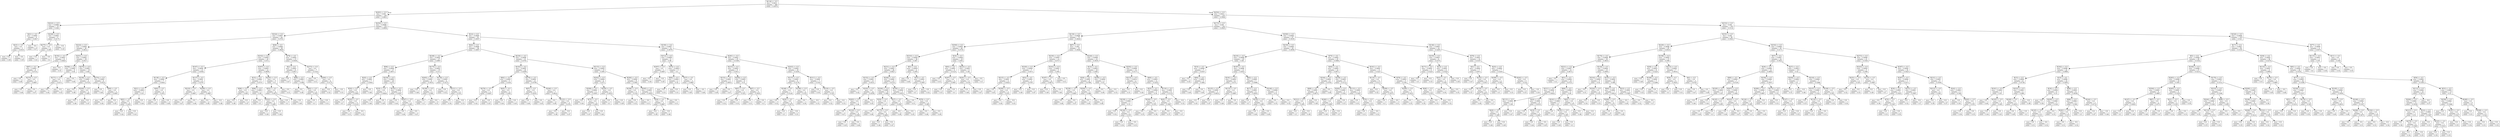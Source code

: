 digraph Tree {
node [shape=box] ;
0 [label="X[118] <= 0.5\nmse = 0.0011\nsamples = 500\nvalue = 0.4974"] ;
1 [label="X[293] <= 0.5\nmse = 0.001\nsamples = 165\nvalue = 0.4831"] ;
0 -> 1 [labeldistance=2.5, labelangle=45, headlabel="True"] ;
2 [label="X[323] <= 0.5\nmse = 0.0006\nsamples = 10\nvalue = 0.444"] ;
1 -> 2 ;
3 [label="X[41] <= 0.5\nmse = 0.0001\nsamples = 6\nvalue = 0.4617"] ;
2 -> 3 ;
4 [label="X[23] <= 0.5\nmse = 0.0\nsamples = 3\nvalue = 0.4533"] ;
3 -> 4 ;
5 [label="mse = 0.0\nsamples = 1\nvalue = 0.46"] ;
4 -> 5 ;
6 [label="mse = -0.0\nsamples = 2\nvalue = 0.45"] ;
4 -> 6 ;
7 [label="mse = -0.0\nsamples = 3\nvalue = 0.47"] ;
3 -> 7 ;
8 [label="X[328] <= 0.5\nmse = 0.0002\nsamples = 4\nvalue = 0.4175"] ;
2 -> 8 ;
9 [label="X[275] <= 0.5\nmse = 0.0\nsamples = 2\nvalue = 0.405"] ;
8 -> 9 ;
10 [label="mse = 0.0\nsamples = 1\nvalue = 0.41"] ;
9 -> 10 ;
11 [label="mse = -0.0\nsamples = 1\nvalue = 0.4"] ;
9 -> 11 ;
12 [label="mse = -0.0\nsamples = 2\nvalue = 0.43"] ;
8 -> 12 ;
13 [label="X[254] <= 0.5\nmse = 0.0009\nsamples = 155\nvalue = 0.4856"] ;
1 -> 13 ;
14 [label="X[324] <= 0.5\nmse = 0.0007\nsamples = 64\nvalue = 0.4741"] ;
13 -> 14 ;
15 [label="X[224] <= 0.5\nmse = 0.0004\nsamples = 26\nvalue = 0.4612"] ;
14 -> 15 ;
16 [label="X[192] <= 0.5\nmse = 0.0003\nsamples = 8\nvalue = 0.4825"] ;
15 -> 16 ;
17 [label="X[87] <= 0.5\nmse = 0.0001\nsamples = 6\nvalue = 0.4733"] ;
16 -> 17 ;
18 [label="mse = 0.0\nsamples = 3\nvalue = 0.48"] ;
17 -> 18 ;
19 [label="X[274] <= 0.5\nmse = 0.0\nsamples = 3\nvalue = 0.4667"] ;
17 -> 19 ;
20 [label="mse = 0.0\nsamples = 1\nvalue = 0.46"] ;
19 -> 20 ;
21 [label="mse = 0.0\nsamples = 2\nvalue = 0.47"] ;
19 -> 21 ;
22 [label="mse = 0.0\nsamples = 2\nvalue = 0.51"] ;
16 -> 22 ;
23 [label="X[251] <= 0.5\nmse = 0.0002\nsamples = 18\nvalue = 0.4517"] ;
15 -> 23 ;
24 [label="X[308] <= 0.5\nmse = 0.0001\nsamples = 8\nvalue = 0.44"] ;
23 -> 24 ;
25 [label="X[171] <= 0.5\nmse = 0.0\nsamples = 7\nvalue = 0.4371"] ;
24 -> 25 ;
26 [label="mse = 0.0\nsamples = 5\nvalue = 0.44"] ;
25 -> 26 ;
27 [label="mse = -0.0\nsamples = 2\nvalue = 0.43"] ;
25 -> 27 ;
28 [label="mse = 0.0\nsamples = 1\nvalue = 0.46"] ;
24 -> 28 ;
29 [label="X[276] <= 0.5\nmse = 0.0001\nsamples = 10\nvalue = 0.461"] ;
23 -> 29 ;
30 [label="X[238] <= 0.5\nmse = 0.0001\nsamples = 4\nvalue = 0.4725"] ;
29 -> 30 ;
31 [label="mse = 0.0\nsamples = 2\nvalue = 0.48"] ;
30 -> 31 ;
32 [label="X[244] <= 0.5\nmse = 0.0\nsamples = 2\nvalue = 0.465"] ;
30 -> 32 ;
33 [label="mse = 0.0\nsamples = 1\nvalue = 0.46"] ;
32 -> 33 ;
34 [label="mse = 0.0\nsamples = 1\nvalue = 0.47"] ;
32 -> 34 ;
35 [label="X[274] <= 0.5\nmse = 0.0001\nsamples = 6\nvalue = 0.4533"] ;
29 -> 35 ;
36 [label="mse = 0.0\nsamples = 3\nvalue = 0.46"] ;
35 -> 36 ;
37 [label="X[90] <= 0.5\nmse = 0.0\nsamples = 3\nvalue = 0.4467"] ;
35 -> 37 ;
38 [label="mse = 0.0\nsamples = 1\nvalue = 0.44"] ;
37 -> 38 ;
39 [label="mse = -0.0\nsamples = 2\nvalue = 0.45"] ;
37 -> 39 ;
40 [label="X[48] <= 0.5\nmse = 0.0006\nsamples = 38\nvalue = 0.4829"] ;
14 -> 40 ;
41 [label="X[102] <= 0.5\nmse = 0.0005\nsamples = 25\nvalue = 0.472"] ;
40 -> 41 ;
42 [label="X[167] <= 0.5\nmse = 0.0004\nsamples = 13\nvalue = 0.4592"] ;
41 -> 42 ;
43 [label="X[138] <= 0.5\nmse = 0.0002\nsamples = 7\nvalue = 0.4443"] ;
42 -> 43 ;
44 [label="X[21] <= 0.5\nmse = 0.0001\nsamples = 3\nvalue = 0.43"] ;
43 -> 44 ;
45 [label="X[83] <= 0.5\nmse = 0.0\nsamples = 2\nvalue = 0.425"] ;
44 -> 45 ;
46 [label="mse = 0.0\nsamples = 1\nvalue = 0.42"] ;
45 -> 46 ;
47 [label="mse = 0.0\nsamples = 1\nvalue = 0.43"] ;
45 -> 47 ;
48 [label="mse = 0.0\nsamples = 1\nvalue = 0.44"] ;
44 -> 48 ;
49 [label="X[95] <= 0.5\nmse = 0.0\nsamples = 4\nvalue = 0.455"] ;
43 -> 49 ;
50 [label="mse = 0.0\nsamples = 2\nvalue = 0.45"] ;
49 -> 50 ;
51 [label="mse = 0.0\nsamples = 2\nvalue = 0.46"] ;
49 -> 51 ;
52 [label="X[137] <= 0.5\nmse = 0.0001\nsamples = 6\nvalue = 0.4767"] ;
42 -> 52 ;
53 [label="X[219] <= 0.5\nmse = 0.0\nsamples = 3\nvalue = 0.4667"] ;
52 -> 53 ;
54 [label="mse = 0.0\nsamples = 2\nvalue = 0.47"] ;
53 -> 54 ;
55 [label="mse = 0.0\nsamples = 1\nvalue = 0.46"] ;
53 -> 55 ;
56 [label="X[290] <= 0.5\nmse = 0.0\nsamples = 3\nvalue = 0.4867"] ;
52 -> 56 ;
57 [label="mse = 0.0\nsamples = 2\nvalue = 0.49"] ;
56 -> 57 ;
58 [label="mse = -0.0\nsamples = 1\nvalue = 0.48"] ;
56 -> 58 ;
59 [label="X[307] <= 0.5\nmse = 0.0003\nsamples = 12\nvalue = 0.4858"] ;
41 -> 59 ;
60 [label="X[33] <= 0.5\nmse = 0.0002\nsamples = 7\nvalue = 0.4757"] ;
59 -> 60 ;
61 [label="X[96] <= 0.5\nmse = 0.0\nsamples = 4\nvalue = 0.465"] ;
60 -> 61 ;
62 [label="mse = 0.0\nsamples = 2\nvalue = 0.46"] ;
61 -> 62 ;
63 [label="mse = 0.0\nsamples = 2\nvalue = 0.47"] ;
61 -> 63 ;
64 [label="X[96] <= 0.5\nmse = 0.0001\nsamples = 3\nvalue = 0.49"] ;
60 -> 64 ;
65 [label="mse = 0.0\nsamples = 1\nvalue = 0.5"] ;
64 -> 65 ;
66 [label="X[322] <= 0.5\nmse = 0.0\nsamples = 2\nvalue = 0.485"] ;
64 -> 66 ;
67 [label="mse = 0.0\nsamples = 1\nvalue = 0.49"] ;
66 -> 67 ;
68 [label="mse = 0.0\nsamples = 1\nvalue = 0.48"] ;
66 -> 68 ;
69 [label="X[245] <= 0.5\nmse = 0.0\nsamples = 5\nvalue = 0.5"] ;
59 -> 69 ;
70 [label="X[52] <= 0.5\nmse = 0.0\nsamples = 4\nvalue = 0.4975"] ;
69 -> 70 ;
71 [label="mse = 0.0\nsamples = 3\nvalue = 0.5"] ;
70 -> 71 ;
72 [label="mse = 0.0\nsamples = 1\nvalue = 0.49"] ;
70 -> 72 ;
73 [label="mse = 0.0\nsamples = 1\nvalue = 0.51"] ;
69 -> 73 ;
74 [label="X[78] <= 0.5\nmse = 0.0002\nsamples = 13\nvalue = 0.5038"] ;
40 -> 74 ;
75 [label="X[2] <= 0.5\nmse = 0.0001\nsamples = 6\nvalue = 0.4917"] ;
74 -> 75 ;
76 [label="mse = 0.0\nsamples = 1\nvalue = 0.47"] ;
75 -> 76 ;
77 [label="X[88] <= 0.5\nmse = 0.0001\nsamples = 5\nvalue = 0.496"] ;
75 -> 77 ;
78 [label="mse = 0.0\nsamples = 3\nvalue = 0.49"] ;
77 -> 78 ;
79 [label="X[82] <= 0.5\nmse = 0.0\nsamples = 2\nvalue = 0.505"] ;
77 -> 79 ;
80 [label="mse = 0.0\nsamples = 1\nvalue = 0.5"] ;
79 -> 80 ;
81 [label="mse = 0.0\nsamples = 1\nvalue = 0.51"] ;
79 -> 81 ;
82 [label="X[273] <= 0.5\nmse = 0.0\nsamples = 7\nvalue = 0.5143"] ;
74 -> 82 ;
83 [label="mse = 0.0\nsamples = 3\nvalue = 0.51"] ;
82 -> 83 ;
84 [label="X[284] <= 0.5\nmse = 0.0\nsamples = 4\nvalue = 0.5175"] ;
82 -> 84 ;
85 [label="mse = -0.0\nsamples = 3\nvalue = 0.52"] ;
84 -> 85 ;
86 [label="mse = -0.0\nsamples = 1\nvalue = 0.51"] ;
84 -> 86 ;
87 [label="X[14] <= 0.5\nmse = 0.0009\nsamples = 91\nvalue = 0.4937"] ;
13 -> 87 ;
88 [label="X[42] <= 0.5\nmse = 0.0008\nsamples = 58\nvalue = 0.4857"] ;
87 -> 88 ;
89 [label="X[248] <= 0.5\nmse = 0.0005\nsamples = 27\nvalue = 0.4967"] ;
88 -> 89 ;
90 [label="X[96] <= 0.5\nmse = 0.0004\nsamples = 17\nvalue = 0.4871"] ;
89 -> 90 ;
91 [label="X[20] <= 0.5\nmse = 0.0001\nsamples = 7\nvalue = 0.5043"] ;
90 -> 91 ;
92 [label="X[54] <= 0.5\nmse = 0.0\nsamples = 6\nvalue = 0.5083"] ;
91 -> 92 ;
93 [label="mse = 0.0\nsamples = 2\nvalue = 0.5"] ;
92 -> 93 ;
94 [label="X[243] <= 0.5\nmse = 0.0\nsamples = 4\nvalue = 0.5125"] ;
92 -> 94 ;
95 [label="mse = 0.0\nsamples = 3\nvalue = 0.51"] ;
94 -> 95 ;
96 [label="mse = -0.0\nsamples = 1\nvalue = 0.52"] ;
94 -> 96 ;
97 [label="mse = -0.0\nsamples = 1\nvalue = 0.48"] ;
91 -> 97 ;
98 [label="X[239] <= 0.5\nmse = 0.0002\nsamples = 10\nvalue = 0.475"] ;
90 -> 98 ;
99 [label="X[19] <= 0.5\nmse = 0.0\nsamples = 7\nvalue = 0.4829"] ;
98 -> 99 ;
100 [label="mse = 0.0\nsamples = 5\nvalue = 0.48"] ;
99 -> 100 ;
101 [label="mse = -0.0\nsamples = 2\nvalue = 0.49"] ;
99 -> 101 ;
102 [label="X[143] <= 0.5\nmse = 0.0002\nsamples = 3\nvalue = 0.4567"] ;
98 -> 102 ;
103 [label="mse = 0.0\nsamples = 1\nvalue = 0.44"] ;
102 -> 103 ;
104 [label="X[267] <= 0.5\nmse = 0.0\nsamples = 2\nvalue = 0.465"] ;
102 -> 104 ;
105 [label="mse = 0.0\nsamples = 1\nvalue = 0.46"] ;
104 -> 105 ;
106 [label="mse = 0.0\nsamples = 1\nvalue = 0.47"] ;
104 -> 106 ;
107 [label="X[175] <= 0.5\nmse = 0.0002\nsamples = 10\nvalue = 0.513"] ;
89 -> 107 ;
108 [label="X[265] <= 0.5\nmse = 0.0001\nsamples = 6\nvalue = 0.5033"] ;
107 -> 108 ;
109 [label="mse = 0.0\nsamples = 1\nvalue = 0.48"] ;
108 -> 109 ;
110 [label="X[199] <= 0.5\nmse = 0.0\nsamples = 5\nvalue = 0.508"] ;
108 -> 110 ;
111 [label="mse = 0.0\nsamples = 1\nvalue = 0.5"] ;
110 -> 111 ;
112 [label="mse = 0.0\nsamples = 4\nvalue = 0.51"] ;
110 -> 112 ;
113 [label="X[138] <= 0.5\nmse = 0.0001\nsamples = 4\nvalue = 0.5275"] ;
107 -> 113 ;
114 [label="mse = 0.0\nsamples = 2\nvalue = 0.52"] ;
113 -> 114 ;
115 [label="X[311] <= 0.5\nmse = 0.0\nsamples = 2\nvalue = 0.535"] ;
113 -> 115 ;
116 [label="mse = 0.0\nsamples = 1\nvalue = 0.54"] ;
115 -> 116 ;
117 [label="mse = -0.0\nsamples = 1\nvalue = 0.53"] ;
115 -> 117 ;
118 [label="X[230] <= 0.5\nmse = 0.0008\nsamples = 31\nvalue = 0.4761"] ;
88 -> 118 ;
119 [label="X[163] <= 0.5\nmse = 0.0005\nsamples = 16\nvalue = 0.4594"] ;
118 -> 119 ;
120 [label="X[82] <= 0.5\nmse = 0.0001\nsamples = 5\nvalue = 0.434"] ;
119 -> 120 ;
121 [label="X[276] <= 0.5\nmse = 0.0\nsamples = 3\nvalue = 0.4267"] ;
120 -> 121 ;
122 [label="mse = 0.0\nsamples = 1\nvalue = 0.42"] ;
121 -> 122 ;
123 [label="mse = -0.0\nsamples = 2\nvalue = 0.43"] ;
121 -> 123 ;
124 [label="X[45] <= 0.5\nmse = 0.0\nsamples = 2\nvalue = 0.445"] ;
120 -> 124 ;
125 [label="mse = 0.0\nsamples = 1\nvalue = 0.44"] ;
124 -> 125 ;
126 [label="mse = 0.0\nsamples = 1\nvalue = 0.45"] ;
124 -> 126 ;
127 [label="X[279] <= 0.5\nmse = 0.0002\nsamples = 11\nvalue = 0.4709"] ;
119 -> 127 ;
128 [label="X[97] <= 0.5\nmse = 0.0\nsamples = 4\nvalue = 0.4525"] ;
127 -> 128 ;
129 [label="mse = 0.0\nsamples = 1\nvalue = 0.46"] ;
128 -> 129 ;
130 [label="mse = 0.0\nsamples = 3\nvalue = 0.45"] ;
128 -> 130 ;
131 [label="X[246] <= 0.5\nmse = 0.0\nsamples = 7\nvalue = 0.4814"] ;
127 -> 131 ;
132 [label="mse = 0.0\nsamples = 2\nvalue = 0.49"] ;
131 -> 132 ;
133 [label="X[123] <= 0.5\nmse = 0.0\nsamples = 5\nvalue = 0.478"] ;
131 -> 133 ;
134 [label="mse = 0.0\nsamples = 4\nvalue = 0.48"] ;
133 -> 134 ;
135 [label="mse = -0.0\nsamples = 1\nvalue = 0.47"] ;
133 -> 135 ;
136 [label="X[115] <= 0.5\nmse = 0.0005\nsamples = 15\nvalue = 0.494"] ;
118 -> 136 ;
137 [label="X[202] <= 0.5\nmse = 0.0004\nsamples = 6\nvalue = 0.475"] ;
136 -> 137 ;
138 [label="X[309] <= 0.5\nmse = 0.0002\nsamples = 3\nvalue = 0.4567"] ;
137 -> 138 ;
139 [label="mse = 0.0\nsamples = 1\nvalue = 0.44"] ;
138 -> 139 ;
140 [label="X[75] <= 0.5\nmse = 0.0\nsamples = 2\nvalue = 0.465"] ;
138 -> 140 ;
141 [label="mse = 0.0\nsamples = 1\nvalue = 0.47"] ;
140 -> 141 ;
142 [label="mse = 0.0\nsamples = 1\nvalue = 0.46"] ;
140 -> 142 ;
143 [label="X[229] <= 0.5\nmse = 0.0\nsamples = 3\nvalue = 0.4933"] ;
137 -> 143 ;
144 [label="mse = 0.0\nsamples = 1\nvalue = 0.5"] ;
143 -> 144 ;
145 [label="mse = 0.0\nsamples = 2\nvalue = 0.49"] ;
143 -> 145 ;
146 [label="X[284] <= 0.5\nmse = 0.0002\nsamples = 9\nvalue = 0.5067"] ;
136 -> 146 ;
147 [label="X[196] <= 0.5\nmse = 0.0\nsamples = 5\nvalue = 0.518"] ;
146 -> 147 ;
148 [label="mse = 0.0\nsamples = 4\nvalue = 0.52"] ;
147 -> 148 ;
149 [label="mse = -0.0\nsamples = 1\nvalue = 0.51"] ;
147 -> 149 ;
150 [label="X[265] <= 0.5\nmse = 0.0001\nsamples = 4\nvalue = 0.4925"] ;
146 -> 150 ;
151 [label="X[36] <= 0.5\nmse = 0.0\nsamples = 3\nvalue = 0.4867"] ;
150 -> 151 ;
152 [label="mse = 0.0\nsamples = 2\nvalue = 0.49"] ;
151 -> 152 ;
153 [label="mse = -0.0\nsamples = 1\nvalue = 0.48"] ;
151 -> 153 ;
154 [label="mse = 0.0\nsamples = 1\nvalue = 0.51"] ;
150 -> 154 ;
155 [label="X[100] <= 0.5\nmse = 0.0007\nsamples = 33\nvalue = 0.5079"] ;
87 -> 155 ;
156 [label="X[312] <= 0.5\nmse = 0.0009\nsamples = 8\nvalue = 0.48"] ;
155 -> 156 ;
157 [label="X[307] <= 0.5\nmse = 0.0\nsamples = 3\nvalue = 0.4467"] ;
156 -> 157 ;
158 [label="mse = 0.0\nsamples = 1\nvalue = 0.44"] ;
157 -> 158 ;
159 [label="mse = -0.0\nsamples = 2\nvalue = 0.45"] ;
157 -> 159 ;
160 [label="X[74] <= 0.5\nmse = 0.0003\nsamples = 5\nvalue = 0.5"] ;
156 -> 160 ;
161 [label="X[84] <= 0.5\nmse = 0.0001\nsamples = 2\nvalue = 0.52"] ;
160 -> 161 ;
162 [label="mse = 0.0\nsamples = 1\nvalue = 0.53"] ;
161 -> 162 ;
163 [label="mse = 0.0\nsamples = 1\nvalue = 0.51"] ;
161 -> 163 ;
164 [label="X[37] <= 0.5\nmse = 0.0\nsamples = 3\nvalue = 0.4867"] ;
160 -> 164 ;
165 [label="mse = 0.0\nsamples = 2\nvalue = 0.49"] ;
164 -> 165 ;
166 [label="mse = -0.0\nsamples = 1\nvalue = 0.48"] ;
164 -> 166 ;
167 [label="X[281] <= 0.5\nmse = 0.0003\nsamples = 25\nvalue = 0.5168"] ;
155 -> 167 ;
168 [label="X[215] <= 0.5\nmse = 0.0003\nsamples = 9\nvalue = 0.5011"] ;
167 -> 168 ;
169 [label="X[153] <= 0.5\nmse = 0.0001\nsamples = 3\nvalue = 0.4833"] ;
168 -> 169 ;
170 [label="mse = 0.0\nsamples = 2\nvalue = 0.49"] ;
169 -> 170 ;
171 [label="mse = 0.0\nsamples = 1\nvalue = 0.47"] ;
169 -> 171 ;
172 [label="X[244] <= 0.5\nmse = 0.0001\nsamples = 6\nvalue = 0.51"] ;
168 -> 172 ;
173 [label="X[87] <= 0.5\nmse = 0.0\nsamples = 2\nvalue = 0.525"] ;
172 -> 173 ;
174 [label="mse = 0.0\nsamples = 1\nvalue = 0.52"] ;
173 -> 174 ;
175 [label="mse = 0.0\nsamples = 1\nvalue = 0.53"] ;
173 -> 175 ;
176 [label="X[87] <= 0.5\nmse = 0.0\nsamples = 4\nvalue = 0.5025"] ;
172 -> 176 ;
177 [label="mse = 0.0\nsamples = 1\nvalue = 0.51"] ;
176 -> 177 ;
178 [label="mse = 0.0\nsamples = 3\nvalue = 0.5"] ;
176 -> 178 ;
179 [label="X[243] <= 0.5\nmse = 0.0002\nsamples = 16\nvalue = 0.5256"] ;
167 -> 179 ;
180 [label="X[137] <= 0.5\nmse = 0.0001\nsamples = 9\nvalue = 0.5178"] ;
179 -> 180 ;
181 [label="X[168] <= 0.5\nmse = 0.0\nsamples = 7\nvalue = 0.5129"] ;
180 -> 181 ;
182 [label="mse = 0.0\nsamples = 3\nvalue = 0.52"] ;
181 -> 182 ;
183 [label="X[29] <= 0.5\nmse = 0.0\nsamples = 4\nvalue = 0.5075"] ;
181 -> 183 ;
184 [label="mse = 0.0\nsamples = 1\nvalue = 0.5"] ;
183 -> 184 ;
185 [label="mse = -0.0\nsamples = 3\nvalue = 0.51"] ;
183 -> 185 ;
186 [label="X[108] <= 0.5\nmse = 0.0\nsamples = 2\nvalue = 0.535"] ;
180 -> 186 ;
187 [label="mse = 0.0\nsamples = 1\nvalue = 0.54"] ;
186 -> 187 ;
188 [label="mse = -0.0\nsamples = 1\nvalue = 0.53"] ;
186 -> 188 ;
189 [label="X[311] <= 0.5\nmse = 0.0001\nsamples = 7\nvalue = 0.5357"] ;
179 -> 189 ;
190 [label="mse = 0.0\nsamples = 5\nvalue = 0.54"] ;
189 -> 190 ;
191 [label="X[319] <= 0.5\nmse = 0.0\nsamples = 2\nvalue = 0.525"] ;
189 -> 191 ;
192 [label="mse = 0.0\nsamples = 1\nvalue = 0.52"] ;
191 -> 192 ;
193 [label="mse = 0.0\nsamples = 1\nvalue = 0.53"] ;
191 -> 193 ;
194 [label="X[254] <= 0.5\nmse = 0.0011\nsamples = 335\nvalue = 0.5044"] ;
0 -> 194 [labeldistance=2.5, labelangle=-45, headlabel="False"] ;
195 [label="X[172] <= 0.5\nmse = 0.001\nsamples = 142\nvalue = 0.4925"] ;
194 -> 195 ;
196 [label="X[130] <= 0.5\nmse = 0.0008\nsamples = 75\nvalue = 0.4824"] ;
195 -> 196 ;
197 [label="X[300] <= 0.5\nmse = 0.0005\nsamples = 40\nvalue = 0.4735"] ;
196 -> 197 ;
198 [label="X[310] <= 0.5\nmse = 0.0004\nsamples = 30\nvalue = 0.467"] ;
197 -> 198 ;
199 [label="X[231] <= 0.5\nmse = 0.0003\nsamples = 26\nvalue = 0.4627"] ;
198 -> 199 ;
200 [label="X[152] <= 0.5\nmse = 0.0001\nsamples = 13\nvalue = 0.4531"] ;
199 -> 200 ;
201 [label="mse = 0.0\nsamples = 1\nvalue = 0.42"] ;
200 -> 201 ;
202 [label="X[183] <= 0.5\nmse = 0.0\nsamples = 12\nvalue = 0.4558"] ;
200 -> 202 ;
203 [label="X[283] <= 0.5\nmse = 0.0\nsamples = 7\nvalue = 0.46"] ;
202 -> 203 ;
204 [label="mse = 0.0\nsamples = 1\nvalue = 0.47"] ;
203 -> 204 ;
205 [label="X[318] <= 0.5\nmse = 0.0\nsamples = 6\nvalue = 0.4583"] ;
203 -> 205 ;
206 [label="mse = 0.0\nsamples = 1\nvalue = 0.45"] ;
205 -> 206 ;
207 [label="mse = 0.0\nsamples = 5\nvalue = 0.46"] ;
205 -> 207 ;
208 [label="mse = -0.0\nsamples = 5\nvalue = 0.45"] ;
202 -> 208 ;
209 [label="X[246] <= 0.5\nmse = 0.0002\nsamples = 13\nvalue = 0.4723"] ;
199 -> 209 ;
210 [label="X[184] <= 0.5\nmse = 0.0001\nsamples = 10\nvalue = 0.466"] ;
209 -> 210 ;
211 [label="X[39] <= 0.5\nmse = 0.0\nsamples = 7\nvalue = 0.47"] ;
210 -> 211 ;
212 [label="mse = 0.0\nsamples = 1\nvalue = 0.48"] ;
211 -> 212 ;
213 [label="X[175] <= 0.5\nmse = 0.0\nsamples = 6\nvalue = 0.4683"] ;
211 -> 213 ;
214 [label="mse = 0.0\nsamples = 1\nvalue = 0.46"] ;
213 -> 214 ;
215 [label="mse = 0.0\nsamples = 5\nvalue = 0.47"] ;
213 -> 215 ;
216 [label="X[27] <= 0.5\nmse = 0.0\nsamples = 3\nvalue = 0.4567"] ;
210 -> 216 ;
217 [label="mse = -0.0\nsamples = 2\nvalue = 0.46"] ;
216 -> 217 ;
218 [label="mse = 0.0\nsamples = 1\nvalue = 0.45"] ;
216 -> 218 ;
219 [label="X[100] <= 0.5\nmse = 0.0002\nsamples = 3\nvalue = 0.4933"] ;
209 -> 219 ;
220 [label="mse = 0.0\nsamples = 1\nvalue = 0.51"] ;
219 -> 220 ;
221 [label="X[78] <= 0.5\nmse = 0.0\nsamples = 2\nvalue = 0.485"] ;
219 -> 221 ;
222 [label="mse = 0.0\nsamples = 1\nvalue = 0.48"] ;
221 -> 222 ;
223 [label="mse = 0.0\nsamples = 1\nvalue = 0.49"] ;
221 -> 223 ;
224 [label="X[5] <= 0.5\nmse = 0.0005\nsamples = 4\nvalue = 0.495"] ;
198 -> 224 ;
225 [label="mse = 0.0\nsamples = 1\nvalue = 0.46"] ;
224 -> 225 ;
226 [label="X[53] <= 0.5\nmse = 0.0001\nsamples = 3\nvalue = 0.5067"] ;
224 -> 226 ;
227 [label="mse = 0.0\nsamples = 2\nvalue = 0.5"] ;
226 -> 227 ;
228 [label="mse = -0.0\nsamples = 1\nvalue = 0.52"] ;
226 -> 228 ;
229 [label="X[34] <= 0.5\nmse = 0.0004\nsamples = 10\nvalue = 0.493"] ;
197 -> 229 ;
230 [label="X[83] <= 0.5\nmse = 0.0001\nsamples = 4\nvalue = 0.5125"] ;
229 -> 230 ;
231 [label="mse = 0.0\nsamples = 1\nvalue = 0.53"] ;
230 -> 231 ;
232 [label="X[297] <= 0.5\nmse = 0.0\nsamples = 3\nvalue = 0.5067"] ;
230 -> 232 ;
233 [label="mse = 0.0\nsamples = 2\nvalue = 0.51"] ;
232 -> 233 ;
234 [label="mse = 0.0\nsamples = 1\nvalue = 0.5"] ;
232 -> 234 ;
235 [label="X[223] <= 0.5\nmse = 0.0001\nsamples = 6\nvalue = 0.48"] ;
229 -> 235 ;
236 [label="X[261] <= 0.5\nmse = 0.0\nsamples = 5\nvalue = 0.476"] ;
235 -> 236 ;
237 [label="mse = 0.0\nsamples = 3\nvalue = 0.48"] ;
236 -> 237 ;
238 [label="mse = 0.0\nsamples = 2\nvalue = 0.47"] ;
236 -> 238 ;
239 [label="mse = 0.0\nsamples = 1\nvalue = 0.5"] ;
235 -> 239 ;
240 [label="X[87] <= 0.5\nmse = 0.001\nsamples = 35\nvalue = 0.4926"] ;
196 -> 240 ;
241 [label="X[230] <= 0.5\nmse = 0.0005\nsamples = 12\nvalue = 0.4717"] ;
240 -> 241 ;
242 [label="X[329] <= 0.5\nmse = 0.0004\nsamples = 7\nvalue = 0.4571"] ;
241 -> 242 ;
243 [label="X[215] <= 0.5\nmse = 0.0001\nsamples = 4\nvalue = 0.4425"] ;
242 -> 243 ;
244 [label="mse = 0.0\nsamples = 2\nvalue = 0.45"] ;
243 -> 244 ;
245 [label="X[294] <= 0.5\nmse = 0.0\nsamples = 2\nvalue = 0.435"] ;
243 -> 245 ;
246 [label="mse = 0.0\nsamples = 1\nvalue = 0.44"] ;
245 -> 246 ;
247 [label="mse = -0.0\nsamples = 1\nvalue = 0.43"] ;
245 -> 247 ;
248 [label="X[52] <= 0.5\nmse = 0.0001\nsamples = 3\nvalue = 0.4767"] ;
242 -> 248 ;
249 [label="mse = 0.0\nsamples = 1\nvalue = 0.49"] ;
248 -> 249 ;
250 [label="mse = 0.0\nsamples = 2\nvalue = 0.47"] ;
248 -> 250 ;
251 [label="X[161] <= 0.5\nmse = 0.0001\nsamples = 5\nvalue = 0.492"] ;
241 -> 251 ;
252 [label="X[187] <= 0.5\nmse = 0.0\nsamples = 4\nvalue = 0.4875"] ;
251 -> 252 ;
253 [label="mse = 0.0\nsamples = 3\nvalue = 0.49"] ;
252 -> 253 ;
254 [label="mse = -0.0\nsamples = 1\nvalue = 0.48"] ;
252 -> 254 ;
255 [label="mse = 0.0\nsamples = 1\nvalue = 0.51"] ;
251 -> 255 ;
256 [label="X[226] <= 0.5\nmse = 0.0008\nsamples = 23\nvalue = 0.5035"] ;
240 -> 256 ;
257 [label="X[14] <= 0.5\nmse = 0.0003\nsamples = 10\nvalue = 0.485"] ;
256 -> 257 ;
258 [label="X[28] <= 0.5\nmse = 0.0001\nsamples = 8\nvalue = 0.4788"] ;
257 -> 258 ;
259 [label="X[238] <= 0.5\nmse = 0.0\nsamples = 3\nvalue = 0.4667"] ;
258 -> 259 ;
260 [label="mse = 0.0\nsamples = 1\nvalue = 0.46"] ;
259 -> 260 ;
261 [label="mse = 0.0\nsamples = 2\nvalue = 0.47"] ;
259 -> 261 ;
262 [label="X[264] <= 0.5\nmse = 0.0\nsamples = 5\nvalue = 0.486"] ;
258 -> 262 ;
263 [label="mse = 0.0\nsamples = 3\nvalue = 0.49"] ;
262 -> 263 ;
264 [label="mse = -0.0\nsamples = 2\nvalue = 0.48"] ;
262 -> 264 ;
265 [label="X[295] <= 0.5\nmse = 0.0004\nsamples = 2\nvalue = 0.51"] ;
257 -> 265 ;
266 [label="mse = 0.0\nsamples = 1\nvalue = 0.49"] ;
265 -> 266 ;
267 [label="mse = 0.0\nsamples = 1\nvalue = 0.53"] ;
265 -> 267 ;
268 [label="X[292] <= 0.5\nmse = 0.0008\nsamples = 13\nvalue = 0.5177"] ;
256 -> 268 ;
269 [label="X[215] <= 0.5\nmse = 0.0012\nsamples = 2\nvalue = 0.475"] ;
268 -> 269 ;
270 [label="mse = 0.0\nsamples = 1\nvalue = 0.51"] ;
269 -> 270 ;
271 [label="mse = 0.0\nsamples = 1\nvalue = 0.44"] ;
269 -> 271 ;
272 [label="X[60] <= 0.5\nmse = 0.0003\nsamples = 11\nvalue = 0.5255"] ;
268 -> 272 ;
273 [label="X[25] <= 0.5\nmse = 0.0002\nsamples = 5\nvalue = 0.54"] ;
272 -> 273 ;
274 [label="X[238] <= 0.5\nmse = 0.0001\nsamples = 3\nvalue = 0.53"] ;
273 -> 274 ;
275 [label="mse = 0.0\nsamples = 1\nvalue = 0.52"] ;
274 -> 275 ;
276 [label="X[144] <= 0.5\nmse = 0.0\nsamples = 2\nvalue = 0.535"] ;
274 -> 276 ;
277 [label="mse = 0.0\nsamples = 1\nvalue = 0.54"] ;
276 -> 277 ;
278 [label="mse = -0.0\nsamples = 1\nvalue = 0.53"] ;
276 -> 278 ;
279 [label="X[244] <= 0.5\nmse = 0.0\nsamples = 2\nvalue = 0.555"] ;
273 -> 279 ;
280 [label="mse = 0.0\nsamples = 1\nvalue = 0.55"] ;
279 -> 280 ;
281 [label="mse = 0.0\nsamples = 1\nvalue = 0.56"] ;
279 -> 281 ;
282 [label="X[110] <= 0.5\nmse = 0.0001\nsamples = 6\nvalue = 0.5133"] ;
272 -> 282 ;
283 [label="X[45] <= 0.5\nmse = 0.0\nsamples = 3\nvalue = 0.5067"] ;
282 -> 283 ;
284 [label="mse = 0.0\nsamples = 2\nvalue = 0.51"] ;
283 -> 284 ;
285 [label="mse = 0.0\nsamples = 1\nvalue = 0.5"] ;
283 -> 285 ;
286 [label="mse = -0.0\nsamples = 3\nvalue = 0.52"] ;
282 -> 286 ;
287 [label="X[300] <= 0.5\nmse = 0.0009\nsamples = 67\nvalue = 0.5039"] ;
195 -> 287 ;
288 [label="X[239] <= 0.5\nmse = 0.0009\nsamples = 45\nvalue = 0.4958"] ;
287 -> 288 ;
289 [label="X[235] <= 0.5\nmse = 0.0008\nsamples = 20\nvalue = 0.48"] ;
288 -> 289 ;
290 [label="X[10] <= 0.5\nmse = 0.0004\nsamples = 7\nvalue = 0.4557"] ;
289 -> 290 ;
291 [label="mse = 0.0\nsamples = 2\nvalue = 0.43"] ;
290 -> 291 ;
292 [label="X[84] <= 0.5\nmse = 0.0001\nsamples = 5\nvalue = 0.466"] ;
290 -> 292 ;
293 [label="mse = 0.0\nsamples = 1\nvalue = 0.49"] ;
292 -> 293 ;
294 [label="mse = 0.0\nsamples = 4\nvalue = 0.46"] ;
292 -> 294 ;
295 [label="X[187] <= 0.5\nmse = 0.0006\nsamples = 13\nvalue = 0.4931"] ;
289 -> 295 ;
296 [label="X[181] <= 0.5\nmse = 0.0002\nsamples = 6\nvalue = 0.475"] ;
295 -> 296 ;
297 [label="X[125] <= 0.5\nmse = 0.0001\nsamples = 3\nvalue = 0.4633"] ;
296 -> 297 ;
298 [label="mse = 0.0\nsamples = 1\nvalue = 0.45"] ;
297 -> 298 ;
299 [label="mse = 0.0\nsamples = 2\nvalue = 0.47"] ;
297 -> 299 ;
300 [label="X[115] <= 0.5\nmse = 0.0\nsamples = 3\nvalue = 0.4867"] ;
296 -> 300 ;
301 [label="mse = 0.0\nsamples = 1\nvalue = 0.48"] ;
300 -> 301 ;
302 [label="mse = -0.0\nsamples = 2\nvalue = 0.49"] ;
300 -> 302 ;
303 [label="X[82] <= 0.5\nmse = 0.0005\nsamples = 7\nvalue = 0.5086"] ;
295 -> 303 ;
304 [label="X[17] <= 0.5\nmse = 0.0001\nsamples = 4\nvalue = 0.4925"] ;
303 -> 304 ;
305 [label="mse = 0.0\nsamples = 2\nvalue = 0.5"] ;
304 -> 305 ;
306 [label="X[182] <= 0.5\nmse = 0.0\nsamples = 2\nvalue = 0.485"] ;
304 -> 306 ;
307 [label="mse = 0.0\nsamples = 1\nvalue = 0.48"] ;
306 -> 307 ;
308 [label="mse = 0.0\nsamples = 1\nvalue = 0.49"] ;
306 -> 308 ;
309 [label="X[146] <= 0.5\nmse = 0.0002\nsamples = 3\nvalue = 0.53"] ;
303 -> 309 ;
310 [label="mse = 0.0\nsamples = 1\nvalue = 0.55"] ;
309 -> 310 ;
311 [label="mse = 0.0\nsamples = 2\nvalue = 0.52"] ;
309 -> 311 ;
312 [label="X[70] <= 0.5\nmse = 0.0005\nsamples = 25\nvalue = 0.5084"] ;
288 -> 312 ;
313 [label="X[40] <= 0.5\nmse = 0.0005\nsamples = 14\nvalue = 0.4971"] ;
312 -> 313 ;
314 [label="X[164] <= 0.5\nmse = 0.0002\nsamples = 6\nvalue = 0.4783"] ;
313 -> 314 ;
315 [label="X[68] <= 0.5\nmse = 0.0001\nsamples = 4\nvalue = 0.4875"] ;
314 -> 315 ;
316 [label="X[312] <= 0.5\nmse = 0.0\nsamples = 2\nvalue = 0.495"] ;
315 -> 316 ;
317 [label="mse = 0.0\nsamples = 1\nvalue = 0.5"] ;
316 -> 317 ;
318 [label="mse = 0.0\nsamples = 1\nvalue = 0.49"] ;
316 -> 318 ;
319 [label="mse = 0.0\nsamples = 2\nvalue = 0.48"] ;
315 -> 319 ;
320 [label="mse = 0.0\nsamples = 2\nvalue = 0.46"] ;
314 -> 320 ;
321 [label="X[238] <= 0.5\nmse = 0.0003\nsamples = 8\nvalue = 0.5112"] ;
313 -> 321 ;
322 [label="X[282] <= 0.5\nmse = 0.0001\nsamples = 5\nvalue = 0.502"] ;
321 -> 322 ;
323 [label="X[280] <= 0.5\nmse = 0.0\nsamples = 3\nvalue = 0.4967"] ;
322 -> 323 ;
324 [label="mse = 0.0\nsamples = 1\nvalue = 0.49"] ;
323 -> 324 ;
325 [label="mse = 0.0\nsamples = 2\nvalue = 0.5"] ;
323 -> 325 ;
326 [label="mse = 0.0\nsamples = 2\nvalue = 0.51"] ;
322 -> 326 ;
327 [label="X[113] <= 0.5\nmse = 0.0003\nsamples = 3\nvalue = 0.5267"] ;
321 -> 327 ;
328 [label="mse = 0.0\nsamples = 1\nvalue = 0.55"] ;
327 -> 328 ;
329 [label="X[76] <= 0.5\nmse = 0.0\nsamples = 2\nvalue = 0.515"] ;
327 -> 329 ;
330 [label="mse = 0.0\nsamples = 1\nvalue = 0.51"] ;
329 -> 330 ;
331 [label="mse = -0.0\nsamples = 1\nvalue = 0.52"] ;
329 -> 331 ;
332 [label="X[161] <= 0.5\nmse = 0.0002\nsamples = 11\nvalue = 0.5227"] ;
312 -> 332 ;
333 [label="X[110] <= 0.5\nmse = 0.0\nsamples = 6\nvalue = 0.5117"] ;
332 -> 333 ;
334 [label="mse = 0.0\nsamples = 2\nvalue = 0.52"] ;
333 -> 334 ;
335 [label="X[299] <= 0.5\nmse = 0.0\nsamples = 4\nvalue = 0.5075"] ;
333 -> 335 ;
336 [label="mse = 0.0\nsamples = 1\nvalue = 0.5"] ;
335 -> 336 ;
337 [label="mse = -0.0\nsamples = 3\nvalue = 0.51"] ;
335 -> 337 ;
338 [label="X[78] <= 0.5\nmse = 0.0001\nsamples = 5\nvalue = 0.536"] ;
332 -> 338 ;
339 [label="X[299] <= 0.5\nmse = 0.0\nsamples = 3\nvalue = 0.5433"] ;
338 -> 339 ;
340 [label="mse = 0.0\nsamples = 1\nvalue = 0.55"] ;
339 -> 340 ;
341 [label="mse = 0.0\nsamples = 2\nvalue = 0.54"] ;
339 -> 341 ;
342 [label="X[48] <= 0.5\nmse = 0.0\nsamples = 2\nvalue = 0.525"] ;
338 -> 342 ;
343 [label="mse = 0.0\nsamples = 1\nvalue = 0.53"] ;
342 -> 343 ;
344 [label="mse = 0.0\nsamples = 1\nvalue = 0.52"] ;
342 -> 344 ;
345 [label="X[146] <= 0.5\nmse = 0.0005\nsamples = 22\nvalue = 0.5205"] ;
287 -> 345 ;
346 [label="X[105] <= 0.5\nmse = 0.0003\nsamples = 8\nvalue = 0.5375"] ;
345 -> 346 ;
347 [label="X[171] <= 0.5\nmse = 0.0002\nsamples = 4\nvalue = 0.5225"] ;
346 -> 347 ;
348 [label="mse = 0.0\nsamples = 1\nvalue = 0.5"] ;
347 -> 348 ;
349 [label="mse = 0.0\nsamples = 3\nvalue = 0.53"] ;
347 -> 349 ;
350 [label="X[14] <= 0.5\nmse = 0.0001\nsamples = 4\nvalue = 0.5525"] ;
346 -> 350 ;
351 [label="X[43] <= 0.5\nmse = 0.0\nsamples = 2\nvalue = 0.545"] ;
350 -> 351 ;
352 [label="mse = 0.0\nsamples = 1\nvalue = 0.54"] ;
351 -> 352 ;
353 [label="mse = 0.0\nsamples = 1\nvalue = 0.55"] ;
351 -> 353 ;
354 [label="mse = 0.0\nsamples = 2\nvalue = 0.56"] ;
350 -> 354 ;
355 [label="X[78] <= 0.5\nmse = 0.0003\nsamples = 14\nvalue = 0.5107"] ;
345 -> 355 ;
356 [label="X[3] <= 0.5\nmse = 0.0002\nsamples = 7\nvalue = 0.4971"] ;
355 -> 356 ;
357 [label="mse = 0.0\nsamples = 1\nvalue = 0.47"] ;
356 -> 357 ;
358 [label="X[252] <= 0.5\nmse = 0.0\nsamples = 6\nvalue = 0.5017"] ;
356 -> 358 ;
359 [label="mse = 0.0\nsamples = 2\nvalue = 0.51"] ;
358 -> 359 ;
360 [label="X[135] <= 0.5\nmse = 0.0\nsamples = 4\nvalue = 0.4975"] ;
358 -> 360 ;
361 [label="mse = 0.0\nsamples = 1\nvalue = 0.49"] ;
360 -> 361 ;
362 [label="mse = 0.0\nsamples = 3\nvalue = 0.5"] ;
360 -> 362 ;
363 [label="X[25] <= 0.5\nmse = 0.0002\nsamples = 7\nvalue = 0.5243"] ;
355 -> 363 ;
364 [label="X[309] <= 0.5\nmse = 0.0\nsamples = 2\nvalue = 0.505"] ;
363 -> 364 ;
365 [label="mse = 0.0\nsamples = 1\nvalue = 0.5"] ;
364 -> 365 ;
366 [label="mse = 0.0\nsamples = 1\nvalue = 0.51"] ;
364 -> 366 ;
367 [label="X[262] <= 0.5\nmse = 0.0\nsamples = 5\nvalue = 0.532"] ;
363 -> 367 ;
368 [label="mse = 0.0\nsamples = 4\nvalue = 0.53"] ;
367 -> 368 ;
369 [label="mse = -0.0\nsamples = 1\nvalue = 0.54"] ;
367 -> 369 ;
370 [label="X[153] <= 0.5\nmse = 0.001\nsamples = 193\nvalue = 0.5132"] ;
194 -> 370 ;
371 [label="X[191] <= 0.5\nmse = 0.001\nsamples = 90\nvalue = 0.5043"] ;
370 -> 371 ;
372 [label="X[229] <= 0.5\nmse = 0.0008\nsamples = 45\nvalue = 0.4916"] ;
371 -> 372 ;
373 [label="X[176] <= 0.5\nmse = 0.0008\nsamples = 30\nvalue = 0.4833"] ;
372 -> 373 ;
374 [label="X[221] <= 0.5\nmse = 0.0007\nsamples = 15\nvalue = 0.4673"] ;
373 -> 374 ;
375 [label="mse = 0.0\nsamples = 1\nvalue = 0.4"] ;
374 -> 375 ;
376 [label="X[51] <= 0.5\nmse = 0.0004\nsamples = 14\nvalue = 0.4721"] ;
374 -> 376 ;
377 [label="X[311] <= 0.5\nmse = 0.0002\nsamples = 9\nvalue = 0.4622"] ;
376 -> 377 ;
378 [label="X[113] <= 0.5\nmse = 0.0001\nsamples = 3\nvalue = 0.48"] ;
377 -> 378 ;
379 [label="X[20] <= 0.5\nmse = 0.0\nsamples = 2\nvalue = 0.485"] ;
378 -> 379 ;
380 [label="mse = 0.0\nsamples = 1\nvalue = 0.48"] ;
379 -> 380 ;
381 [label="mse = 0.0\nsamples = 1\nvalue = 0.49"] ;
379 -> 381 ;
382 [label="mse = 0.0\nsamples = 1\nvalue = 0.47"] ;
378 -> 382 ;
383 [label="X[20] <= 0.5\nmse = 0.0001\nsamples = 6\nvalue = 0.4533"] ;
377 -> 383 ;
384 [label="mse = 0.0\nsamples = 3\nvalue = 0.46"] ;
383 -> 384 ;
385 [label="X[19] <= 0.5\nmse = 0.0\nsamples = 3\nvalue = 0.4467"] ;
383 -> 385 ;
386 [label="mse = 0.0\nsamples = 1\nvalue = 0.44"] ;
385 -> 386 ;
387 [label="mse = -0.0\nsamples = 2\nvalue = 0.45"] ;
385 -> 387 ;
388 [label="X[66] <= 0.5\nmse = 0.0002\nsamples = 5\nvalue = 0.49"] ;
376 -> 388 ;
389 [label="X[161] <= 0.5\nmse = 0.0001\nsamples = 3\nvalue = 0.5"] ;
388 -> 389 ;
390 [label="mse = 0.0\nsamples = 1\nvalue = 0.51"] ;
389 -> 390 ;
391 [label="X[181] <= 0.5\nmse = 0.0\nsamples = 2\nvalue = 0.495"] ;
389 -> 391 ;
392 [label="mse = 0.0\nsamples = 1\nvalue = 0.49"] ;
391 -> 392 ;
393 [label="mse = 0.0\nsamples = 1\nvalue = 0.5"] ;
391 -> 393 ;
394 [label="X[83] <= 0.5\nmse = 0.0\nsamples = 2\nvalue = 0.475"] ;
388 -> 394 ;
395 [label="mse = 0.0\nsamples = 1\nvalue = 0.48"] ;
394 -> 395 ;
396 [label="mse = 0.0\nsamples = 1\nvalue = 0.47"] ;
394 -> 396 ;
397 [label="X[144] <= 0.5\nmse = 0.0004\nsamples = 15\nvalue = 0.4993"] ;
373 -> 397 ;
398 [label="X[316] <= 0.5\nmse = 0.0002\nsamples = 5\nvalue = 0.52"] ;
397 -> 398 ;
399 [label="mse = 0.0\nsamples = 3\nvalue = 0.51"] ;
398 -> 399 ;
400 [label="X[324] <= 0.5\nmse = 0.0\nsamples = 2\nvalue = 0.535"] ;
398 -> 400 ;
401 [label="mse = 0.0\nsamples = 1\nvalue = 0.54"] ;
400 -> 401 ;
402 [label="mse = -0.0\nsamples = 1\nvalue = 0.53"] ;
400 -> 402 ;
403 [label="X[161] <= 0.5\nmse = 0.0002\nsamples = 10\nvalue = 0.489"] ;
397 -> 403 ;
404 [label="X[60] <= 0.5\nmse = 0.0001\nsamples = 7\nvalue = 0.4814"] ;
403 -> 404 ;
405 [label="X[280] <= 0.5\nmse = 0.0\nsamples = 4\nvalue = 0.475"] ;
404 -> 405 ;
406 [label="mse = 0.0\nsamples = 2\nvalue = 0.47"] ;
405 -> 406 ;
407 [label="mse = 0.0\nsamples = 2\nvalue = 0.48"] ;
405 -> 407 ;
408 [label="mse = -0.0\nsamples = 3\nvalue = 0.49"] ;
404 -> 408 ;
409 [label="X[23] <= 0.5\nmse = 0.0001\nsamples = 3\nvalue = 0.5067"] ;
403 -> 409 ;
410 [label="mse = 0.0\nsamples = 1\nvalue = 0.52"] ;
409 -> 410 ;
411 [label="mse = -0.0\nsamples = 2\nvalue = 0.5"] ;
409 -> 411 ;
412 [label="X[198] <= 0.5\nmse = 0.0005\nsamples = 15\nvalue = 0.508"] ;
372 -> 412 ;
413 [label="X[38] <= 0.5\nmse = 0.0003\nsamples = 8\nvalue = 0.5225"] ;
412 -> 413 ;
414 [label="mse = 0.0\nsamples = 1\nvalue = 0.48"] ;
413 -> 414 ;
415 [label="X[168] <= 0.5\nmse = 0.0001\nsamples = 7\nvalue = 0.5286"] ;
413 -> 415 ;
416 [label="mse = 0.0\nsamples = 4\nvalue = 0.52"] ;
415 -> 416 ;
417 [label="mse = 0.0\nsamples = 3\nvalue = 0.54"] ;
415 -> 417 ;
418 [label="X[215] <= 0.5\nmse = 0.0002\nsamples = 7\nvalue = 0.4914"] ;
412 -> 418 ;
419 [label="X[56] <= 0.5\nmse = 0.0\nsamples = 4\nvalue = 0.5025"] ;
418 -> 419 ;
420 [label="mse = 0.0\nsamples = 3\nvalue = 0.5"] ;
419 -> 420 ;
421 [label="mse = 0.0\nsamples = 1\nvalue = 0.51"] ;
419 -> 421 ;
422 [label="X[4] <= 0.5\nmse = 0.0\nsamples = 3\nvalue = 0.4767"] ;
418 -> 422 ;
423 [label="mse = 0.0\nsamples = 1\nvalue = 0.47"] ;
422 -> 423 ;
424 [label="mse = 0.0\nsamples = 2\nvalue = 0.48"] ;
422 -> 424 ;
425 [label="X[102] <= 0.5\nmse = 0.0009\nsamples = 45\nvalue = 0.5171"] ;
371 -> 425 ;
426 [label="X[57] <= 0.5\nmse = 0.0007\nsamples = 24\nvalue = 0.5021"] ;
425 -> 426 ;
427 [label="X[29] <= 0.5\nmse = 0.0006\nsamples = 14\nvalue = 0.4893"] ;
426 -> 427 ;
428 [label="X[80] <= 0.5\nmse = 0.0003\nsamples = 7\nvalue = 0.4729"] ;
427 -> 428 ;
429 [label="X[329] <= 0.5\nmse = 0.0001\nsamples = 2\nvalue = 0.45"] ;
428 -> 429 ;
430 [label="mse = 0.0\nsamples = 1\nvalue = 0.46"] ;
429 -> 430 ;
431 [label="mse = 0.0\nsamples = 1\nvalue = 0.44"] ;
429 -> 431 ;
432 [label="X[207] <= 0.5\nmse = 0.0001\nsamples = 5\nvalue = 0.482"] ;
428 -> 432 ;
433 [label="X[145] <= 0.5\nmse = 0.0\nsamples = 2\nvalue = 0.495"] ;
432 -> 433 ;
434 [label="mse = 0.0\nsamples = 1\nvalue = 0.49"] ;
433 -> 434 ;
435 [label="mse = 0.0\nsamples = 1\nvalue = 0.5"] ;
433 -> 435 ;
436 [label="X[163] <= 0.5\nmse = 0.0\nsamples = 3\nvalue = 0.4733"] ;
432 -> 436 ;
437 [label="mse = 0.0\nsamples = 1\nvalue = 0.48"] ;
436 -> 437 ;
438 [label="mse = -0.0\nsamples = 2\nvalue = 0.47"] ;
436 -> 438 ;
439 [label="X[194] <= 0.5\nmse = 0.0004\nsamples = 7\nvalue = 0.5057"] ;
427 -> 439 ;
440 [label="X[289] <= 0.5\nmse = 0.0002\nsamples = 3\nvalue = 0.4867"] ;
439 -> 440 ;
441 [label="X[126] <= 0.5\nmse = 0.0\nsamples = 2\nvalue = 0.495"] ;
440 -> 441 ;
442 [label="mse = 0.0\nsamples = 1\nvalue = 0.5"] ;
441 -> 442 ;
443 [label="mse = 0.0\nsamples = 1\nvalue = 0.49"] ;
441 -> 443 ;
444 [label="mse = 0.0\nsamples = 1\nvalue = 0.47"] ;
440 -> 444 ;
445 [label="X[172] <= 0.5\nmse = 0.0001\nsamples = 4\nvalue = 0.52"] ;
439 -> 445 ;
446 [label="mse = 0.0\nsamples = 1\nvalue = 0.53"] ;
445 -> 446 ;
447 [label="X[147] <= 0.5\nmse = 0.0\nsamples = 3\nvalue = 0.5167"] ;
445 -> 447 ;
448 [label="mse = 0.0\nsamples = 1\nvalue = 0.51"] ;
447 -> 448 ;
449 [label="mse = 0.0\nsamples = 2\nvalue = 0.52"] ;
447 -> 449 ;
450 [label="X[27] <= 0.5\nmse = 0.0003\nsamples = 10\nvalue = 0.52"] ;
426 -> 450 ;
451 [label="X[264] <= 0.5\nmse = 0.0002\nsamples = 3\nvalue = 0.5"] ;
450 -> 451 ;
452 [label="mse = 0.0\nsamples = 2\nvalue = 0.51"] ;
451 -> 452 ;
453 [label="mse = -0.0\nsamples = 1\nvalue = 0.48"] ;
451 -> 453 ;
454 [label="X[218] <= 0.5\nmse = 0.0002\nsamples = 7\nvalue = 0.5286"] ;
450 -> 454 ;
455 [label="X[147] <= 0.5\nmse = 0.0001\nsamples = 5\nvalue = 0.522"] ;
454 -> 455 ;
456 [label="mse = 0.0\nsamples = 2\nvalue = 0.53"] ;
455 -> 456 ;
457 [label="X[116] <= 0.5\nmse = 0.0\nsamples = 3\nvalue = 0.5167"] ;
455 -> 457 ;
458 [label="mse = 0.0\nsamples = 2\nvalue = 0.52"] ;
457 -> 458 ;
459 [label="mse = -0.0\nsamples = 1\nvalue = 0.51"] ;
457 -> 459 ;
460 [label="X[108] <= 0.5\nmse = 0.0\nsamples = 2\nvalue = 0.545"] ;
454 -> 460 ;
461 [label="mse = 0.0\nsamples = 1\nvalue = 0.55"] ;
460 -> 461 ;
462 [label="mse = 0.0\nsamples = 1\nvalue = 0.54"] ;
460 -> 462 ;
463 [label="X[273] <= 0.5\nmse = 0.0006\nsamples = 21\nvalue = 0.5343"] ;
425 -> 463 ;
464 [label="X[325] <= 0.5\nmse = 0.0002\nsamples = 5\nvalue = 0.508"] ;
463 -> 464 ;
465 [label="X[251] <= 0.5\nmse = 0.0\nsamples = 2\nvalue = 0.525"] ;
464 -> 465 ;
466 [label="mse = 0.0\nsamples = 1\nvalue = 0.52"] ;
465 -> 466 ;
467 [label="mse = 0.0\nsamples = 1\nvalue = 0.53"] ;
465 -> 467 ;
468 [label="X[123] <= 0.5\nmse = 0.0\nsamples = 3\nvalue = 0.4967"] ;
464 -> 468 ;
469 [label="mse = 0.0\nsamples = 1\nvalue = 0.49"] ;
468 -> 469 ;
470 [label="mse = 0.0\nsamples = 2\nvalue = 0.5"] ;
468 -> 470 ;
471 [label="X[307] <= 0.5\nmse = 0.0004\nsamples = 16\nvalue = 0.5425"] ;
463 -> 471 ;
472 [label="X[287] <= 0.5\nmse = 0.0004\nsamples = 7\nvalue = 0.5271"] ;
471 -> 472 ;
473 [label="X[30] <= 0.5\nmse = 0.0001\nsamples = 4\nvalue = 0.5425"] ;
472 -> 473 ;
474 [label="mse = 0.0\nsamples = 1\nvalue = 0.56"] ;
473 -> 474 ;
475 [label="X[70] <= 0.5\nmse = 0.0\nsamples = 3\nvalue = 0.5367"] ;
473 -> 475 ;
476 [label="mse = 0.0\nsamples = 1\nvalue = 0.53"] ;
475 -> 476 ;
477 [label="mse = 0.0\nsamples = 2\nvalue = 0.54"] ;
475 -> 477 ;
478 [label="X[231] <= 0.5\nmse = 0.0001\nsamples = 3\nvalue = 0.5067"] ;
472 -> 478 ;
479 [label="mse = 0.0\nsamples = 1\nvalue = 0.52"] ;
478 -> 479 ;
480 [label="mse = -0.0\nsamples = 2\nvalue = 0.5"] ;
478 -> 480 ;
481 [label="X[231] <= 0.5\nmse = 0.0001\nsamples = 9\nvalue = 0.5544"] ;
471 -> 481 ;
482 [label="X[312] <= 0.5\nmse = 0.0\nsamples = 4\nvalue = 0.565"] ;
481 -> 482 ;
483 [label="mse = 0.0\nsamples = 2\nvalue = 0.56"] ;
482 -> 483 ;
484 [label="mse = 0.0\nsamples = 2\nvalue = 0.57"] ;
482 -> 484 ;
485 [label="X[24] <= 0.5\nmse = 0.0001\nsamples = 5\nvalue = 0.546"] ;
481 -> 485 ;
486 [label="mse = -0.0\nsamples = 3\nvalue = 0.54"] ;
485 -> 486 ;
487 [label="X[265] <= 0.5\nmse = 0.0\nsamples = 2\nvalue = 0.555"] ;
485 -> 487 ;
488 [label="mse = 0.0\nsamples = 1\nvalue = 0.56"] ;
487 -> 488 ;
489 [label="mse = 0.0\nsamples = 1\nvalue = 0.55"] ;
487 -> 489 ;
490 [label="X[320] <= 0.5\nmse = 0.0008\nsamples = 103\nvalue = 0.521"] ;
370 -> 490 ;
491 [label="X[17] <= 0.5\nmse = 0.0007\nsamples = 99\nvalue = 0.5191"] ;
490 -> 491 ;
492 [label="X[5] <= 0.5\nmse = 0.0008\nsamples = 49\nvalue = 0.5102"] ;
491 -> 492 ;
493 [label="X[182] <= 0.5\nmse = 0.0008\nsamples = 22\nvalue = 0.4964"] ;
492 -> 493 ;
494 [label="X[15] <= 0.5\nmse = 0.0004\nsamples = 8\nvalue = 0.4738"] ;
493 -> 494 ;
495 [label="X[161] <= 0.5\nmse = 0.0001\nsamples = 3\nvalue = 0.45"] ;
494 -> 495 ;
496 [label="mse = 0.0\nsamples = 1\nvalue = 0.46"] ;
495 -> 496 ;
497 [label="X[105] <= 0.5\nmse = 0.0\nsamples = 2\nvalue = 0.445"] ;
495 -> 497 ;
498 [label="mse = 0.0\nsamples = 1\nvalue = 0.44"] ;
497 -> 498 ;
499 [label="mse = 0.0\nsamples = 1\nvalue = 0.45"] ;
497 -> 499 ;
500 [label="X[323] <= 0.5\nmse = 0.0001\nsamples = 5\nvalue = 0.488"] ;
494 -> 500 ;
501 [label="X[249] <= 0.5\nmse = 0.0\nsamples = 3\nvalue = 0.4933"] ;
500 -> 501 ;
502 [label="mse = 0.0\nsamples = 2\nvalue = 0.49"] ;
501 -> 502 ;
503 [label="mse = 0.0\nsamples = 1\nvalue = 0.5"] ;
501 -> 503 ;
504 [label="mse = -0.0\nsamples = 2\nvalue = 0.48"] ;
500 -> 504 ;
505 [label="X[10] <= 0.5\nmse = 0.0006\nsamples = 14\nvalue = 0.5093"] ;
493 -> 505 ;
506 [label="X[18] <= 0.5\nmse = 0.0002\nsamples = 6\nvalue = 0.53"] ;
505 -> 506 ;
507 [label="mse = 0.0\nsamples = 1\nvalue = 0.56"] ;
506 -> 507 ;
508 [label="X[295] <= 0.5\nmse = 0.0001\nsamples = 5\nvalue = 0.524"] ;
506 -> 508 ;
509 [label="X[145] <= 0.5\nmse = 0.0\nsamples = 2\nvalue = 0.515"] ;
508 -> 509 ;
510 [label="mse = 0.0\nsamples = 1\nvalue = 0.51"] ;
509 -> 510 ;
511 [label="mse = -0.0\nsamples = 1\nvalue = 0.52"] ;
509 -> 511 ;
512 [label="mse = 0.0\nsamples = 3\nvalue = 0.53"] ;
508 -> 512 ;
513 [label="X[66] <= 0.5\nmse = 0.0003\nsamples = 8\nvalue = 0.4938"] ;
505 -> 513 ;
514 [label="X[86] <= 0.5\nmse = 0.0001\nsamples = 5\nvalue = 0.506"] ;
513 -> 514 ;
515 [label="X[281] <= 0.5\nmse = 0.0\nsamples = 2\nvalue = 0.515"] ;
514 -> 515 ;
516 [label="mse = 0.0\nsamples = 1\nvalue = 0.51"] ;
515 -> 516 ;
517 [label="mse = -0.0\nsamples = 1\nvalue = 0.52"] ;
515 -> 517 ;
518 [label="mse = 0.0\nsamples = 3\nvalue = 0.5"] ;
514 -> 518 ;
519 [label="X[244] <= 0.5\nmse = 0.0\nsamples = 3\nvalue = 0.4733"] ;
513 -> 519 ;
520 [label="mse = 0.0\nsamples = 2\nvalue = 0.47"] ;
519 -> 520 ;
521 [label="mse = -0.0\nsamples = 1\nvalue = 0.48"] ;
519 -> 521 ;
522 [label="X[160] <= 0.5\nmse = 0.0006\nsamples = 27\nvalue = 0.5215"] ;
492 -> 522 ;
523 [label="X[283] <= 0.5\nmse = 0.0006\nsamples = 10\nvalue = 0.505"] ;
522 -> 523 ;
524 [label="X[304] <= 0.5\nmse = 0.0001\nsamples = 6\nvalue = 0.4867"] ;
523 -> 524 ;
525 [label="X[107] <= 0.5\nmse = 0.0\nsamples = 4\nvalue = 0.4925"] ;
524 -> 525 ;
526 [label="mse = 0.0\nsamples = 1\nvalue = 0.5"] ;
525 -> 526 ;
527 [label="mse = 0.0\nsamples = 3\nvalue = 0.49"] ;
525 -> 527 ;
528 [label="X[87] <= 0.5\nmse = 0.0\nsamples = 2\nvalue = 0.475"] ;
524 -> 528 ;
529 [label="mse = 0.0\nsamples = 1\nvalue = 0.48"] ;
528 -> 529 ;
530 [label="mse = 0.0\nsamples = 1\nvalue = 0.47"] ;
528 -> 530 ;
531 [label="X[265] <= 0.5\nmse = 0.0001\nsamples = 4\nvalue = 0.5325"] ;
523 -> 531 ;
532 [label="X[21] <= 0.5\nmse = 0.0\nsamples = 2\nvalue = 0.525"] ;
531 -> 532 ;
533 [label="mse = 0.0\nsamples = 1\nvalue = 0.52"] ;
532 -> 533 ;
534 [label="mse = 0.0\nsamples = 1\nvalue = 0.53"] ;
532 -> 534 ;
535 [label="mse = 0.0\nsamples = 2\nvalue = 0.54"] ;
531 -> 535 ;
536 [label="X[176] <= 0.5\nmse = 0.0003\nsamples = 17\nvalue = 0.5312"] ;
522 -> 536 ;
537 [label="X[310] <= 0.5\nmse = 0.0003\nsamples = 7\nvalue = 0.5186"] ;
536 -> 537 ;
538 [label="X[244] <= 0.5\nmse = 0.0001\nsamples = 5\nvalue = 0.528"] ;
537 -> 538 ;
539 [label="mse = 0.0\nsamples = 2\nvalue = 0.52"] ;
538 -> 539 ;
540 [label="X[114] <= 0.5\nmse = 0.0\nsamples = 3\nvalue = 0.5333"] ;
538 -> 540 ;
541 [label="mse = 0.0\nsamples = 2\nvalue = 0.53"] ;
540 -> 541 ;
542 [label="mse = 0.0\nsamples = 1\nvalue = 0.54"] ;
540 -> 542 ;
543 [label="X[88] <= 0.5\nmse = 0.0\nsamples = 2\nvalue = 0.495"] ;
537 -> 543 ;
544 [label="mse = 0.0\nsamples = 1\nvalue = 0.49"] ;
543 -> 544 ;
545 [label="mse = 0.0\nsamples = 1\nvalue = 0.5"] ;
543 -> 545 ;
546 [label="X[266] <= 0.5\nmse = 0.0001\nsamples = 10\nvalue = 0.54"] ;
536 -> 546 ;
547 [label="X[186] <= 0.5\nmse = 0.0001\nsamples = 9\nvalue = 0.5378"] ;
546 -> 547 ;
548 [label="X[206] <= 0.5\nmse = 0.0\nsamples = 7\nvalue = 0.5414"] ;
547 -> 548 ;
549 [label="mse = 0.0\nsamples = 1\nvalue = 0.55"] ;
548 -> 549 ;
550 [label="mse = 0.0\nsamples = 6\nvalue = 0.54"] ;
548 -> 550 ;
551 [label="X[314] <= 0.5\nmse = 0.0\nsamples = 2\nvalue = 0.525"] ;
547 -> 551 ;
552 [label="mse = 0.0\nsamples = 1\nvalue = 0.52"] ;
551 -> 552 ;
553 [label="mse = 0.0\nsamples = 1\nvalue = 0.53"] ;
551 -> 553 ;
554 [label="mse = -0.0\nsamples = 1\nvalue = 0.56"] ;
546 -> 554 ;
555 [label="X[38] <= 0.5\nmse = 0.0005\nsamples = 50\nvalue = 0.5278"] ;
491 -> 555 ;
556 [label="X[110] <= 0.5\nmse = 0.0001\nsamples = 6\nvalue = 0.4983"] ;
555 -> 556 ;
557 [label="mse = 0.0\nsamples = 3\nvalue = 0.51"] ;
556 -> 557 ;
558 [label="X[274] <= 0.5\nmse = 0.0\nsamples = 3\nvalue = 0.4867"] ;
556 -> 558 ;
559 [label="mse = 0.0\nsamples = 2\nvalue = 0.49"] ;
558 -> 559 ;
560 [label="mse = -0.0\nsamples = 1\nvalue = 0.48"] ;
558 -> 560 ;
561 [label="X[81] <= 0.5\nmse = 0.0004\nsamples = 44\nvalue = 0.5318"] ;
555 -> 561 ;
562 [label="X[77] <= 0.5\nmse = 0.0005\nsamples = 16\nvalue = 0.5188"] ;
561 -> 562 ;
563 [label="X[328] <= 0.5\nmse = 0.0001\nsamples = 7\nvalue = 0.5357"] ;
562 -> 563 ;
564 [label="X[51] <= 0.5\nmse = 0.0\nsamples = 3\nvalue = 0.5233"] ;
563 -> 564 ;
565 [label="mse = 0.0\nsamples = 1\nvalue = 0.53"] ;
564 -> 565 ;
566 [label="mse = 0.0\nsamples = 2\nvalue = 0.52"] ;
564 -> 566 ;
567 [label="X[176] <= 0.5\nmse = 0.0\nsamples = 4\nvalue = 0.545"] ;
563 -> 567 ;
568 [label="mse = 0.0\nsamples = 2\nvalue = 0.54"] ;
567 -> 568 ;
569 [label="mse = 0.0\nsamples = 2\nvalue = 0.55"] ;
567 -> 569 ;
570 [label="X[149] <= 0.5\nmse = 0.0004\nsamples = 9\nvalue = 0.5056"] ;
562 -> 570 ;
571 [label="X[101] <= 0.5\nmse = 0.0\nsamples = 3\nvalue = 0.4833"] ;
570 -> 571 ;
572 [label="mse = 0.0\nsamples = 1\nvalue = 0.49"] ;
571 -> 572 ;
573 [label="mse = 0.0\nsamples = 2\nvalue = 0.48"] ;
571 -> 573 ;
574 [label="X[168] <= 0.5\nmse = 0.0002\nsamples = 6\nvalue = 0.5167"] ;
570 -> 574 ;
575 [label="X[298] <= 0.5\nmse = 0.0\nsamples = 4\nvalue = 0.5075"] ;
574 -> 575 ;
576 [label="mse = 0.0\nsamples = 1\nvalue = 0.5"] ;
575 -> 576 ;
577 [label="mse = -0.0\nsamples = 3\nvalue = 0.51"] ;
575 -> 577 ;
578 [label="X[192] <= 0.5\nmse = 0.0\nsamples = 2\nvalue = 0.535"] ;
574 -> 578 ;
579 [label="mse = 0.0\nsamples = 1\nvalue = 0.53"] ;
578 -> 579 ;
580 [label="mse = -0.0\nsamples = 1\nvalue = 0.54"] ;
578 -> 580 ;
581 [label="X[56] <= 0.5\nmse = 0.0002\nsamples = 28\nvalue = 0.5393"] ;
561 -> 581 ;
582 [label="X[112] <= 0.5\nmse = 0.0002\nsamples = 15\nvalue = 0.5473"] ;
581 -> 582 ;
583 [label="X[284] <= 0.5\nmse = 0.0001\nsamples = 13\nvalue = 0.5438"] ;
582 -> 583 ;
584 [label="X[313] <= 0.5\nmse = 0.0\nsamples = 7\nvalue = 0.55"] ;
583 -> 584 ;
585 [label="mse = 0.0\nsamples = 1\nvalue = 0.56"] ;
584 -> 585 ;
586 [label="X[278] <= 0.5\nmse = 0.0\nsamples = 6\nvalue = 0.5483"] ;
584 -> 586 ;
587 [label="mse = 0.0\nsamples = 1\nvalue = 0.54"] ;
586 -> 587 ;
588 [label="mse = -0.0\nsamples = 5\nvalue = 0.55"] ;
586 -> 588 ;
589 [label="X[14] <= 0.5\nmse = 0.0001\nsamples = 6\nvalue = 0.5367"] ;
583 -> 589 ;
590 [label="mse = 0.0\nsamples = 3\nvalue = 0.53"] ;
589 -> 590 ;
591 [label="X[325] <= 0.5\nmse = 0.0\nsamples = 3\nvalue = 0.5433"] ;
589 -> 591 ;
592 [label="mse = 0.0\nsamples = 2\nvalue = 0.54"] ;
591 -> 592 ;
593 [label="mse = 0.0\nsamples = 1\nvalue = 0.55"] ;
591 -> 593 ;
594 [label="mse = -0.0\nsamples = 2\nvalue = 0.57"] ;
582 -> 594 ;
595 [label="X[53] <= 0.5\nmse = 0.0001\nsamples = 13\nvalue = 0.53"] ;
581 -> 595 ;
596 [label="X[258] <= 0.5\nmse = 0.0001\nsamples = 7\nvalue = 0.5386"] ;
595 -> 596 ;
597 [label="mse = 0.0\nsamples = 1\nvalue = 0.52"] ;
596 -> 597 ;
598 [label="X[187] <= 0.5\nmse = 0.0\nsamples = 6\nvalue = 0.5417"] ;
596 -> 598 ;
599 [label="mse = 0.0\nsamples = 1\nvalue = 0.55"] ;
598 -> 599 ;
600 [label="mse = 0.0\nsamples = 5\nvalue = 0.54"] ;
598 -> 600 ;
601 [label="X[280] <= 0.5\nmse = 0.0\nsamples = 6\nvalue = 0.52"] ;
595 -> 601 ;
602 [label="mse = 0.0\nsamples = 1\nvalue = 0.51"] ;
601 -> 602 ;
603 [label="X[308] <= 0.5\nmse = 0.0\nsamples = 5\nvalue = 0.522"] ;
601 -> 603 ;
604 [label="mse = 0.0\nsamples = 1\nvalue = 0.53"] ;
603 -> 604 ;
605 [label="mse = 0.0\nsamples = 4\nvalue = 0.52"] ;
603 -> 605 ;
606 [label="X[77] <= 0.5\nmse = 0.0006\nsamples = 4\nvalue = 0.5675"] ;
490 -> 606 ;
607 [label="X[115] <= 0.5\nmse = 0.0001\nsamples = 2\nvalue = 0.59"] ;
606 -> 607 ;
608 [label="mse = 0.0\nsamples = 1\nvalue = 0.6"] ;
607 -> 608 ;
609 [label="mse = -0.0\nsamples = 1\nvalue = 0.58"] ;
607 -> 609 ;
610 [label="X[11] <= 0.5\nmse = 0.0\nsamples = 2\nvalue = 0.545"] ;
606 -> 610 ;
611 [label="mse = 0.0\nsamples = 1\nvalue = 0.54"] ;
610 -> 611 ;
612 [label="mse = 0.0\nsamples = 1\nvalue = 0.55"] ;
610 -> 612 ;
}